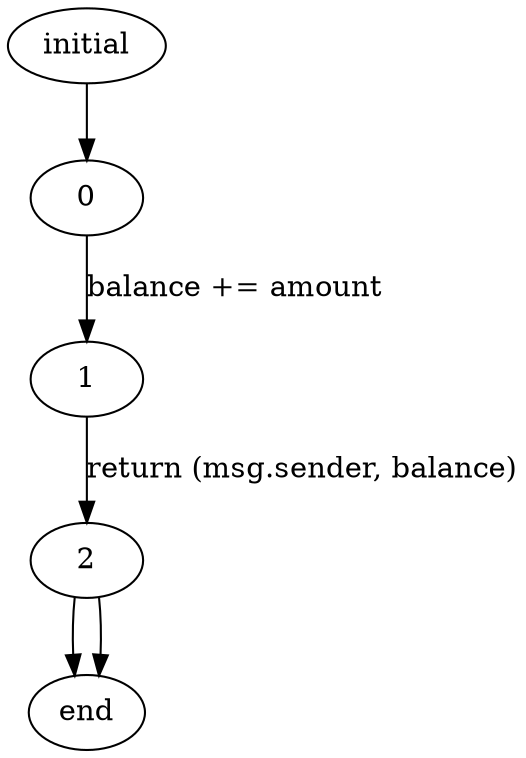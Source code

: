 digraph update{
initial -> "0";
"2" -> end;"2" -> end;"0" -> "1" [label = "balance += amount"];
"1" -> "2" [label = "return (msg.sender, balance)"];

}
